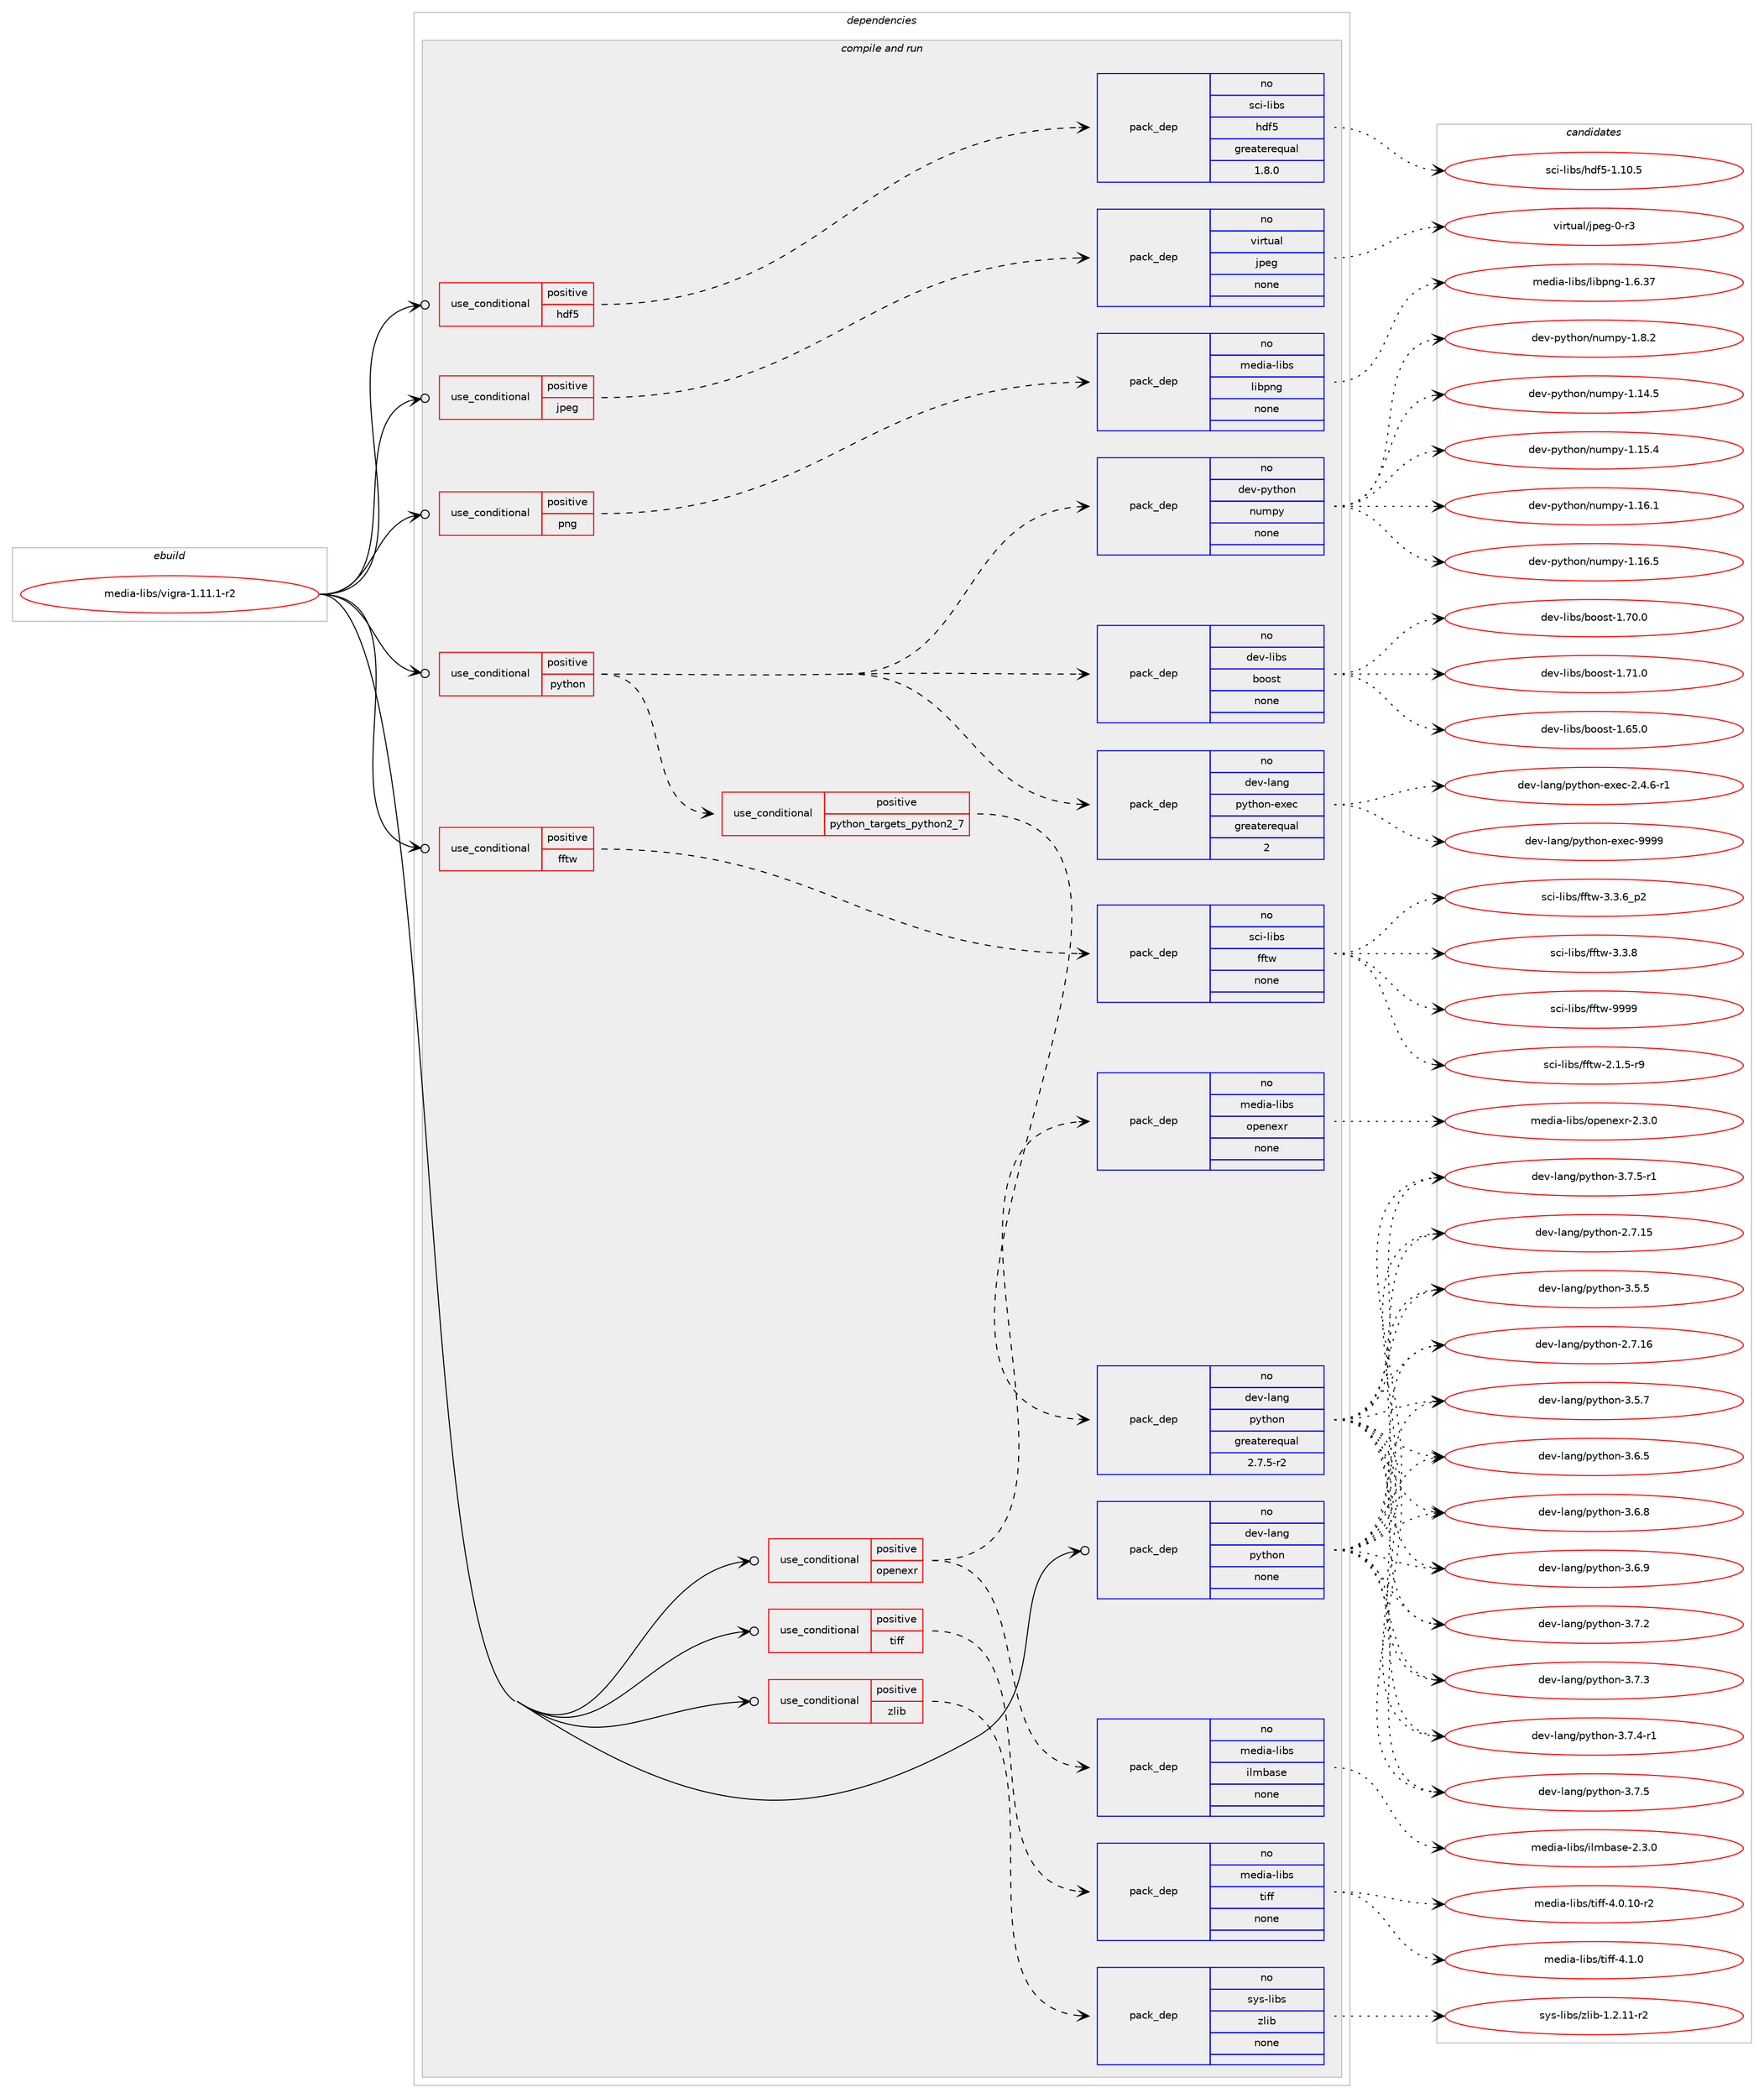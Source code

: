 digraph prolog {

# *************
# Graph options
# *************

newrank=true;
concentrate=true;
compound=true;
graph [rankdir=LR,fontname=Helvetica,fontsize=10,ranksep=1.5];#, ranksep=2.5, nodesep=0.2];
edge  [arrowhead=vee];
node  [fontname=Helvetica,fontsize=10];

# **********
# The ebuild
# **********

subgraph cluster_leftcol {
color=gray;
rank=same;
label=<<i>ebuild</i>>;
id [label="media-libs/vigra-1.11.1-r2", color=red, width=4, href="../media-libs/vigra-1.11.1-r2.svg"];
}

# ****************
# The dependencies
# ****************

subgraph cluster_midcol {
color=gray;
label=<<i>dependencies</i>>;
subgraph cluster_compile {
fillcolor="#eeeeee";
style=filled;
label=<<i>compile</i>>;
}
subgraph cluster_compileandrun {
fillcolor="#eeeeee";
style=filled;
label=<<i>compile and run</i>>;
subgraph cond192767 {
dependency791911 [label=<<TABLE BORDER="0" CELLBORDER="1" CELLSPACING="0" CELLPADDING="4"><TR><TD ROWSPAN="3" CELLPADDING="10">use_conditional</TD></TR><TR><TD>positive</TD></TR><TR><TD>fftw</TD></TR></TABLE>>, shape=none, color=red];
subgraph pack585284 {
dependency791912 [label=<<TABLE BORDER="0" CELLBORDER="1" CELLSPACING="0" CELLPADDING="4" WIDTH="220"><TR><TD ROWSPAN="6" CELLPADDING="30">pack_dep</TD></TR><TR><TD WIDTH="110">no</TD></TR><TR><TD>sci-libs</TD></TR><TR><TD>fftw</TD></TR><TR><TD>none</TD></TR><TR><TD></TD></TR></TABLE>>, shape=none, color=blue];
}
dependency791911:e -> dependency791912:w [weight=20,style="dashed",arrowhead="vee"];
}
id:e -> dependency791911:w [weight=20,style="solid",arrowhead="odotvee"];
subgraph cond192768 {
dependency791913 [label=<<TABLE BORDER="0" CELLBORDER="1" CELLSPACING="0" CELLPADDING="4"><TR><TD ROWSPAN="3" CELLPADDING="10">use_conditional</TD></TR><TR><TD>positive</TD></TR><TR><TD>hdf5</TD></TR></TABLE>>, shape=none, color=red];
subgraph pack585285 {
dependency791914 [label=<<TABLE BORDER="0" CELLBORDER="1" CELLSPACING="0" CELLPADDING="4" WIDTH="220"><TR><TD ROWSPAN="6" CELLPADDING="30">pack_dep</TD></TR><TR><TD WIDTH="110">no</TD></TR><TR><TD>sci-libs</TD></TR><TR><TD>hdf5</TD></TR><TR><TD>greaterequal</TD></TR><TR><TD>1.8.0</TD></TR></TABLE>>, shape=none, color=blue];
}
dependency791913:e -> dependency791914:w [weight=20,style="dashed",arrowhead="vee"];
}
id:e -> dependency791913:w [weight=20,style="solid",arrowhead="odotvee"];
subgraph cond192769 {
dependency791915 [label=<<TABLE BORDER="0" CELLBORDER="1" CELLSPACING="0" CELLPADDING="4"><TR><TD ROWSPAN="3" CELLPADDING="10">use_conditional</TD></TR><TR><TD>positive</TD></TR><TR><TD>jpeg</TD></TR></TABLE>>, shape=none, color=red];
subgraph pack585286 {
dependency791916 [label=<<TABLE BORDER="0" CELLBORDER="1" CELLSPACING="0" CELLPADDING="4" WIDTH="220"><TR><TD ROWSPAN="6" CELLPADDING="30">pack_dep</TD></TR><TR><TD WIDTH="110">no</TD></TR><TR><TD>virtual</TD></TR><TR><TD>jpeg</TD></TR><TR><TD>none</TD></TR><TR><TD></TD></TR></TABLE>>, shape=none, color=blue];
}
dependency791915:e -> dependency791916:w [weight=20,style="dashed",arrowhead="vee"];
}
id:e -> dependency791915:w [weight=20,style="solid",arrowhead="odotvee"];
subgraph cond192770 {
dependency791917 [label=<<TABLE BORDER="0" CELLBORDER="1" CELLSPACING="0" CELLPADDING="4"><TR><TD ROWSPAN="3" CELLPADDING="10">use_conditional</TD></TR><TR><TD>positive</TD></TR><TR><TD>openexr</TD></TR></TABLE>>, shape=none, color=red];
subgraph pack585287 {
dependency791918 [label=<<TABLE BORDER="0" CELLBORDER="1" CELLSPACING="0" CELLPADDING="4" WIDTH="220"><TR><TD ROWSPAN="6" CELLPADDING="30">pack_dep</TD></TR><TR><TD WIDTH="110">no</TD></TR><TR><TD>media-libs</TD></TR><TR><TD>openexr</TD></TR><TR><TD>none</TD></TR><TR><TD></TD></TR></TABLE>>, shape=none, color=blue];
}
dependency791917:e -> dependency791918:w [weight=20,style="dashed",arrowhead="vee"];
subgraph pack585288 {
dependency791919 [label=<<TABLE BORDER="0" CELLBORDER="1" CELLSPACING="0" CELLPADDING="4" WIDTH="220"><TR><TD ROWSPAN="6" CELLPADDING="30">pack_dep</TD></TR><TR><TD WIDTH="110">no</TD></TR><TR><TD>media-libs</TD></TR><TR><TD>ilmbase</TD></TR><TR><TD>none</TD></TR><TR><TD></TD></TR></TABLE>>, shape=none, color=blue];
}
dependency791917:e -> dependency791919:w [weight=20,style="dashed",arrowhead="vee"];
}
id:e -> dependency791917:w [weight=20,style="solid",arrowhead="odotvee"];
subgraph cond192771 {
dependency791920 [label=<<TABLE BORDER="0" CELLBORDER="1" CELLSPACING="0" CELLPADDING="4"><TR><TD ROWSPAN="3" CELLPADDING="10">use_conditional</TD></TR><TR><TD>positive</TD></TR><TR><TD>png</TD></TR></TABLE>>, shape=none, color=red];
subgraph pack585289 {
dependency791921 [label=<<TABLE BORDER="0" CELLBORDER="1" CELLSPACING="0" CELLPADDING="4" WIDTH="220"><TR><TD ROWSPAN="6" CELLPADDING="30">pack_dep</TD></TR><TR><TD WIDTH="110">no</TD></TR><TR><TD>media-libs</TD></TR><TR><TD>libpng</TD></TR><TR><TD>none</TD></TR><TR><TD></TD></TR></TABLE>>, shape=none, color=blue];
}
dependency791920:e -> dependency791921:w [weight=20,style="dashed",arrowhead="vee"];
}
id:e -> dependency791920:w [weight=20,style="solid",arrowhead="odotvee"];
subgraph cond192772 {
dependency791922 [label=<<TABLE BORDER="0" CELLBORDER="1" CELLSPACING="0" CELLPADDING="4"><TR><TD ROWSPAN="3" CELLPADDING="10">use_conditional</TD></TR><TR><TD>positive</TD></TR><TR><TD>python</TD></TR></TABLE>>, shape=none, color=red];
subgraph pack585290 {
dependency791923 [label=<<TABLE BORDER="0" CELLBORDER="1" CELLSPACING="0" CELLPADDING="4" WIDTH="220"><TR><TD ROWSPAN="6" CELLPADDING="30">pack_dep</TD></TR><TR><TD WIDTH="110">no</TD></TR><TR><TD>dev-libs</TD></TR><TR><TD>boost</TD></TR><TR><TD>none</TD></TR><TR><TD></TD></TR></TABLE>>, shape=none, color=blue];
}
dependency791922:e -> dependency791923:w [weight=20,style="dashed",arrowhead="vee"];
subgraph pack585291 {
dependency791924 [label=<<TABLE BORDER="0" CELLBORDER="1" CELLSPACING="0" CELLPADDING="4" WIDTH="220"><TR><TD ROWSPAN="6" CELLPADDING="30">pack_dep</TD></TR><TR><TD WIDTH="110">no</TD></TR><TR><TD>dev-python</TD></TR><TR><TD>numpy</TD></TR><TR><TD>none</TD></TR><TR><TD></TD></TR></TABLE>>, shape=none, color=blue];
}
dependency791922:e -> dependency791924:w [weight=20,style="dashed",arrowhead="vee"];
subgraph cond192773 {
dependency791925 [label=<<TABLE BORDER="0" CELLBORDER="1" CELLSPACING="0" CELLPADDING="4"><TR><TD ROWSPAN="3" CELLPADDING="10">use_conditional</TD></TR><TR><TD>positive</TD></TR><TR><TD>python_targets_python2_7</TD></TR></TABLE>>, shape=none, color=red];
subgraph pack585292 {
dependency791926 [label=<<TABLE BORDER="0" CELLBORDER="1" CELLSPACING="0" CELLPADDING="4" WIDTH="220"><TR><TD ROWSPAN="6" CELLPADDING="30">pack_dep</TD></TR><TR><TD WIDTH="110">no</TD></TR><TR><TD>dev-lang</TD></TR><TR><TD>python</TD></TR><TR><TD>greaterequal</TD></TR><TR><TD>2.7.5-r2</TD></TR></TABLE>>, shape=none, color=blue];
}
dependency791925:e -> dependency791926:w [weight=20,style="dashed",arrowhead="vee"];
}
dependency791922:e -> dependency791925:w [weight=20,style="dashed",arrowhead="vee"];
subgraph pack585293 {
dependency791927 [label=<<TABLE BORDER="0" CELLBORDER="1" CELLSPACING="0" CELLPADDING="4" WIDTH="220"><TR><TD ROWSPAN="6" CELLPADDING="30">pack_dep</TD></TR><TR><TD WIDTH="110">no</TD></TR><TR><TD>dev-lang</TD></TR><TR><TD>python-exec</TD></TR><TR><TD>greaterequal</TD></TR><TR><TD>2</TD></TR></TABLE>>, shape=none, color=blue];
}
dependency791922:e -> dependency791927:w [weight=20,style="dashed",arrowhead="vee"];
}
id:e -> dependency791922:w [weight=20,style="solid",arrowhead="odotvee"];
subgraph cond192774 {
dependency791928 [label=<<TABLE BORDER="0" CELLBORDER="1" CELLSPACING="0" CELLPADDING="4"><TR><TD ROWSPAN="3" CELLPADDING="10">use_conditional</TD></TR><TR><TD>positive</TD></TR><TR><TD>tiff</TD></TR></TABLE>>, shape=none, color=red];
subgraph pack585294 {
dependency791929 [label=<<TABLE BORDER="0" CELLBORDER="1" CELLSPACING="0" CELLPADDING="4" WIDTH="220"><TR><TD ROWSPAN="6" CELLPADDING="30">pack_dep</TD></TR><TR><TD WIDTH="110">no</TD></TR><TR><TD>media-libs</TD></TR><TR><TD>tiff</TD></TR><TR><TD>none</TD></TR><TR><TD></TD></TR></TABLE>>, shape=none, color=blue];
}
dependency791928:e -> dependency791929:w [weight=20,style="dashed",arrowhead="vee"];
}
id:e -> dependency791928:w [weight=20,style="solid",arrowhead="odotvee"];
subgraph cond192775 {
dependency791930 [label=<<TABLE BORDER="0" CELLBORDER="1" CELLSPACING="0" CELLPADDING="4"><TR><TD ROWSPAN="3" CELLPADDING="10">use_conditional</TD></TR><TR><TD>positive</TD></TR><TR><TD>zlib</TD></TR></TABLE>>, shape=none, color=red];
subgraph pack585295 {
dependency791931 [label=<<TABLE BORDER="0" CELLBORDER="1" CELLSPACING="0" CELLPADDING="4" WIDTH="220"><TR><TD ROWSPAN="6" CELLPADDING="30">pack_dep</TD></TR><TR><TD WIDTH="110">no</TD></TR><TR><TD>sys-libs</TD></TR><TR><TD>zlib</TD></TR><TR><TD>none</TD></TR><TR><TD></TD></TR></TABLE>>, shape=none, color=blue];
}
dependency791930:e -> dependency791931:w [weight=20,style="dashed",arrowhead="vee"];
}
id:e -> dependency791930:w [weight=20,style="solid",arrowhead="odotvee"];
subgraph pack585296 {
dependency791932 [label=<<TABLE BORDER="0" CELLBORDER="1" CELLSPACING="0" CELLPADDING="4" WIDTH="220"><TR><TD ROWSPAN="6" CELLPADDING="30">pack_dep</TD></TR><TR><TD WIDTH="110">no</TD></TR><TR><TD>dev-lang</TD></TR><TR><TD>python</TD></TR><TR><TD>none</TD></TR><TR><TD></TD></TR></TABLE>>, shape=none, color=blue];
}
id:e -> dependency791932:w [weight=20,style="solid",arrowhead="odotvee"];
}
subgraph cluster_run {
fillcolor="#eeeeee";
style=filled;
label=<<i>run</i>>;
}
}

# **************
# The candidates
# **************

subgraph cluster_choices {
rank=same;
color=gray;
label=<<i>candidates</i>>;

subgraph choice585284 {
color=black;
nodesep=1;
choice115991054510810598115471021021161194550464946534511457 [label="sci-libs/fftw-2.1.5-r9", color=red, width=4,href="../sci-libs/fftw-2.1.5-r9.svg"];
choice115991054510810598115471021021161194551465146549511250 [label="sci-libs/fftw-3.3.6_p2", color=red, width=4,href="../sci-libs/fftw-3.3.6_p2.svg"];
choice11599105451081059811547102102116119455146514656 [label="sci-libs/fftw-3.3.8", color=red, width=4,href="../sci-libs/fftw-3.3.8.svg"];
choice115991054510810598115471021021161194557575757 [label="sci-libs/fftw-9999", color=red, width=4,href="../sci-libs/fftw-9999.svg"];
dependency791912:e -> choice115991054510810598115471021021161194550464946534511457:w [style=dotted,weight="100"];
dependency791912:e -> choice115991054510810598115471021021161194551465146549511250:w [style=dotted,weight="100"];
dependency791912:e -> choice11599105451081059811547102102116119455146514656:w [style=dotted,weight="100"];
dependency791912:e -> choice115991054510810598115471021021161194557575757:w [style=dotted,weight="100"];
}
subgraph choice585285 {
color=black;
nodesep=1;
choice115991054510810598115471041001025345494649484653 [label="sci-libs/hdf5-1.10.5", color=red, width=4,href="../sci-libs/hdf5-1.10.5.svg"];
dependency791914:e -> choice115991054510810598115471041001025345494649484653:w [style=dotted,weight="100"];
}
subgraph choice585286 {
color=black;
nodesep=1;
choice118105114116117971084710611210110345484511451 [label="virtual/jpeg-0-r3", color=red, width=4,href="../virtual/jpeg-0-r3.svg"];
dependency791916:e -> choice118105114116117971084710611210110345484511451:w [style=dotted,weight="100"];
}
subgraph choice585287 {
color=black;
nodesep=1;
choice10910110010597451081059811547111112101110101120114455046514648 [label="media-libs/openexr-2.3.0", color=red, width=4,href="../media-libs/openexr-2.3.0.svg"];
dependency791918:e -> choice10910110010597451081059811547111112101110101120114455046514648:w [style=dotted,weight="100"];
}
subgraph choice585288 {
color=black;
nodesep=1;
choice109101100105974510810598115471051081099897115101455046514648 [label="media-libs/ilmbase-2.3.0", color=red, width=4,href="../media-libs/ilmbase-2.3.0.svg"];
dependency791919:e -> choice109101100105974510810598115471051081099897115101455046514648:w [style=dotted,weight="100"];
}
subgraph choice585289 {
color=black;
nodesep=1;
choice109101100105974510810598115471081059811211010345494654465155 [label="media-libs/libpng-1.6.37", color=red, width=4,href="../media-libs/libpng-1.6.37.svg"];
dependency791921:e -> choice109101100105974510810598115471081059811211010345494654465155:w [style=dotted,weight="100"];
}
subgraph choice585290 {
color=black;
nodesep=1;
choice1001011184510810598115479811111111511645494654534648 [label="dev-libs/boost-1.65.0", color=red, width=4,href="../dev-libs/boost-1.65.0.svg"];
choice1001011184510810598115479811111111511645494655484648 [label="dev-libs/boost-1.70.0", color=red, width=4,href="../dev-libs/boost-1.70.0.svg"];
choice1001011184510810598115479811111111511645494655494648 [label="dev-libs/boost-1.71.0", color=red, width=4,href="../dev-libs/boost-1.71.0.svg"];
dependency791923:e -> choice1001011184510810598115479811111111511645494654534648:w [style=dotted,weight="100"];
dependency791923:e -> choice1001011184510810598115479811111111511645494655484648:w [style=dotted,weight="100"];
dependency791923:e -> choice1001011184510810598115479811111111511645494655494648:w [style=dotted,weight="100"];
}
subgraph choice585291 {
color=black;
nodesep=1;
choice100101118451121211161041111104711011710911212145494649524653 [label="dev-python/numpy-1.14.5", color=red, width=4,href="../dev-python/numpy-1.14.5.svg"];
choice100101118451121211161041111104711011710911212145494649534652 [label="dev-python/numpy-1.15.4", color=red, width=4,href="../dev-python/numpy-1.15.4.svg"];
choice100101118451121211161041111104711011710911212145494649544649 [label="dev-python/numpy-1.16.1", color=red, width=4,href="../dev-python/numpy-1.16.1.svg"];
choice100101118451121211161041111104711011710911212145494649544653 [label="dev-python/numpy-1.16.5", color=red, width=4,href="../dev-python/numpy-1.16.5.svg"];
choice1001011184511212111610411111047110117109112121454946564650 [label="dev-python/numpy-1.8.2", color=red, width=4,href="../dev-python/numpy-1.8.2.svg"];
dependency791924:e -> choice100101118451121211161041111104711011710911212145494649524653:w [style=dotted,weight="100"];
dependency791924:e -> choice100101118451121211161041111104711011710911212145494649534652:w [style=dotted,weight="100"];
dependency791924:e -> choice100101118451121211161041111104711011710911212145494649544649:w [style=dotted,weight="100"];
dependency791924:e -> choice100101118451121211161041111104711011710911212145494649544653:w [style=dotted,weight="100"];
dependency791924:e -> choice1001011184511212111610411111047110117109112121454946564650:w [style=dotted,weight="100"];
}
subgraph choice585292 {
color=black;
nodesep=1;
choice10010111845108971101034711212111610411111045504655464953 [label="dev-lang/python-2.7.15", color=red, width=4,href="../dev-lang/python-2.7.15.svg"];
choice10010111845108971101034711212111610411111045504655464954 [label="dev-lang/python-2.7.16", color=red, width=4,href="../dev-lang/python-2.7.16.svg"];
choice100101118451089711010347112121116104111110455146534653 [label="dev-lang/python-3.5.5", color=red, width=4,href="../dev-lang/python-3.5.5.svg"];
choice100101118451089711010347112121116104111110455146534655 [label="dev-lang/python-3.5.7", color=red, width=4,href="../dev-lang/python-3.5.7.svg"];
choice100101118451089711010347112121116104111110455146544653 [label="dev-lang/python-3.6.5", color=red, width=4,href="../dev-lang/python-3.6.5.svg"];
choice100101118451089711010347112121116104111110455146544656 [label="dev-lang/python-3.6.8", color=red, width=4,href="../dev-lang/python-3.6.8.svg"];
choice100101118451089711010347112121116104111110455146544657 [label="dev-lang/python-3.6.9", color=red, width=4,href="../dev-lang/python-3.6.9.svg"];
choice100101118451089711010347112121116104111110455146554650 [label="dev-lang/python-3.7.2", color=red, width=4,href="../dev-lang/python-3.7.2.svg"];
choice100101118451089711010347112121116104111110455146554651 [label="dev-lang/python-3.7.3", color=red, width=4,href="../dev-lang/python-3.7.3.svg"];
choice1001011184510897110103471121211161041111104551465546524511449 [label="dev-lang/python-3.7.4-r1", color=red, width=4,href="../dev-lang/python-3.7.4-r1.svg"];
choice100101118451089711010347112121116104111110455146554653 [label="dev-lang/python-3.7.5", color=red, width=4,href="../dev-lang/python-3.7.5.svg"];
choice1001011184510897110103471121211161041111104551465546534511449 [label="dev-lang/python-3.7.5-r1", color=red, width=4,href="../dev-lang/python-3.7.5-r1.svg"];
dependency791926:e -> choice10010111845108971101034711212111610411111045504655464953:w [style=dotted,weight="100"];
dependency791926:e -> choice10010111845108971101034711212111610411111045504655464954:w [style=dotted,weight="100"];
dependency791926:e -> choice100101118451089711010347112121116104111110455146534653:w [style=dotted,weight="100"];
dependency791926:e -> choice100101118451089711010347112121116104111110455146534655:w [style=dotted,weight="100"];
dependency791926:e -> choice100101118451089711010347112121116104111110455146544653:w [style=dotted,weight="100"];
dependency791926:e -> choice100101118451089711010347112121116104111110455146544656:w [style=dotted,weight="100"];
dependency791926:e -> choice100101118451089711010347112121116104111110455146544657:w [style=dotted,weight="100"];
dependency791926:e -> choice100101118451089711010347112121116104111110455146554650:w [style=dotted,weight="100"];
dependency791926:e -> choice100101118451089711010347112121116104111110455146554651:w [style=dotted,weight="100"];
dependency791926:e -> choice1001011184510897110103471121211161041111104551465546524511449:w [style=dotted,weight="100"];
dependency791926:e -> choice100101118451089711010347112121116104111110455146554653:w [style=dotted,weight="100"];
dependency791926:e -> choice1001011184510897110103471121211161041111104551465546534511449:w [style=dotted,weight="100"];
}
subgraph choice585293 {
color=black;
nodesep=1;
choice10010111845108971101034711212111610411111045101120101994550465246544511449 [label="dev-lang/python-exec-2.4.6-r1", color=red, width=4,href="../dev-lang/python-exec-2.4.6-r1.svg"];
choice10010111845108971101034711212111610411111045101120101994557575757 [label="dev-lang/python-exec-9999", color=red, width=4,href="../dev-lang/python-exec-9999.svg"];
dependency791927:e -> choice10010111845108971101034711212111610411111045101120101994550465246544511449:w [style=dotted,weight="100"];
dependency791927:e -> choice10010111845108971101034711212111610411111045101120101994557575757:w [style=dotted,weight="100"];
}
subgraph choice585294 {
color=black;
nodesep=1;
choice10910110010597451081059811547116105102102455246484649484511450 [label="media-libs/tiff-4.0.10-r2", color=red, width=4,href="../media-libs/tiff-4.0.10-r2.svg"];
choice10910110010597451081059811547116105102102455246494648 [label="media-libs/tiff-4.1.0", color=red, width=4,href="../media-libs/tiff-4.1.0.svg"];
dependency791929:e -> choice10910110010597451081059811547116105102102455246484649484511450:w [style=dotted,weight="100"];
dependency791929:e -> choice10910110010597451081059811547116105102102455246494648:w [style=dotted,weight="100"];
}
subgraph choice585295 {
color=black;
nodesep=1;
choice11512111545108105981154712210810598454946504649494511450 [label="sys-libs/zlib-1.2.11-r2", color=red, width=4,href="../sys-libs/zlib-1.2.11-r2.svg"];
dependency791931:e -> choice11512111545108105981154712210810598454946504649494511450:w [style=dotted,weight="100"];
}
subgraph choice585296 {
color=black;
nodesep=1;
choice10010111845108971101034711212111610411111045504655464953 [label="dev-lang/python-2.7.15", color=red, width=4,href="../dev-lang/python-2.7.15.svg"];
choice10010111845108971101034711212111610411111045504655464954 [label="dev-lang/python-2.7.16", color=red, width=4,href="../dev-lang/python-2.7.16.svg"];
choice100101118451089711010347112121116104111110455146534653 [label="dev-lang/python-3.5.5", color=red, width=4,href="../dev-lang/python-3.5.5.svg"];
choice100101118451089711010347112121116104111110455146534655 [label="dev-lang/python-3.5.7", color=red, width=4,href="../dev-lang/python-3.5.7.svg"];
choice100101118451089711010347112121116104111110455146544653 [label="dev-lang/python-3.6.5", color=red, width=4,href="../dev-lang/python-3.6.5.svg"];
choice100101118451089711010347112121116104111110455146544656 [label="dev-lang/python-3.6.8", color=red, width=4,href="../dev-lang/python-3.6.8.svg"];
choice100101118451089711010347112121116104111110455146544657 [label="dev-lang/python-3.6.9", color=red, width=4,href="../dev-lang/python-3.6.9.svg"];
choice100101118451089711010347112121116104111110455146554650 [label="dev-lang/python-3.7.2", color=red, width=4,href="../dev-lang/python-3.7.2.svg"];
choice100101118451089711010347112121116104111110455146554651 [label="dev-lang/python-3.7.3", color=red, width=4,href="../dev-lang/python-3.7.3.svg"];
choice1001011184510897110103471121211161041111104551465546524511449 [label="dev-lang/python-3.7.4-r1", color=red, width=4,href="../dev-lang/python-3.7.4-r1.svg"];
choice100101118451089711010347112121116104111110455146554653 [label="dev-lang/python-3.7.5", color=red, width=4,href="../dev-lang/python-3.7.5.svg"];
choice1001011184510897110103471121211161041111104551465546534511449 [label="dev-lang/python-3.7.5-r1", color=red, width=4,href="../dev-lang/python-3.7.5-r1.svg"];
dependency791932:e -> choice10010111845108971101034711212111610411111045504655464953:w [style=dotted,weight="100"];
dependency791932:e -> choice10010111845108971101034711212111610411111045504655464954:w [style=dotted,weight="100"];
dependency791932:e -> choice100101118451089711010347112121116104111110455146534653:w [style=dotted,weight="100"];
dependency791932:e -> choice100101118451089711010347112121116104111110455146534655:w [style=dotted,weight="100"];
dependency791932:e -> choice100101118451089711010347112121116104111110455146544653:w [style=dotted,weight="100"];
dependency791932:e -> choice100101118451089711010347112121116104111110455146544656:w [style=dotted,weight="100"];
dependency791932:e -> choice100101118451089711010347112121116104111110455146544657:w [style=dotted,weight="100"];
dependency791932:e -> choice100101118451089711010347112121116104111110455146554650:w [style=dotted,weight="100"];
dependency791932:e -> choice100101118451089711010347112121116104111110455146554651:w [style=dotted,weight="100"];
dependency791932:e -> choice1001011184510897110103471121211161041111104551465546524511449:w [style=dotted,weight="100"];
dependency791932:e -> choice100101118451089711010347112121116104111110455146554653:w [style=dotted,weight="100"];
dependency791932:e -> choice1001011184510897110103471121211161041111104551465546534511449:w [style=dotted,weight="100"];
}
}

}
